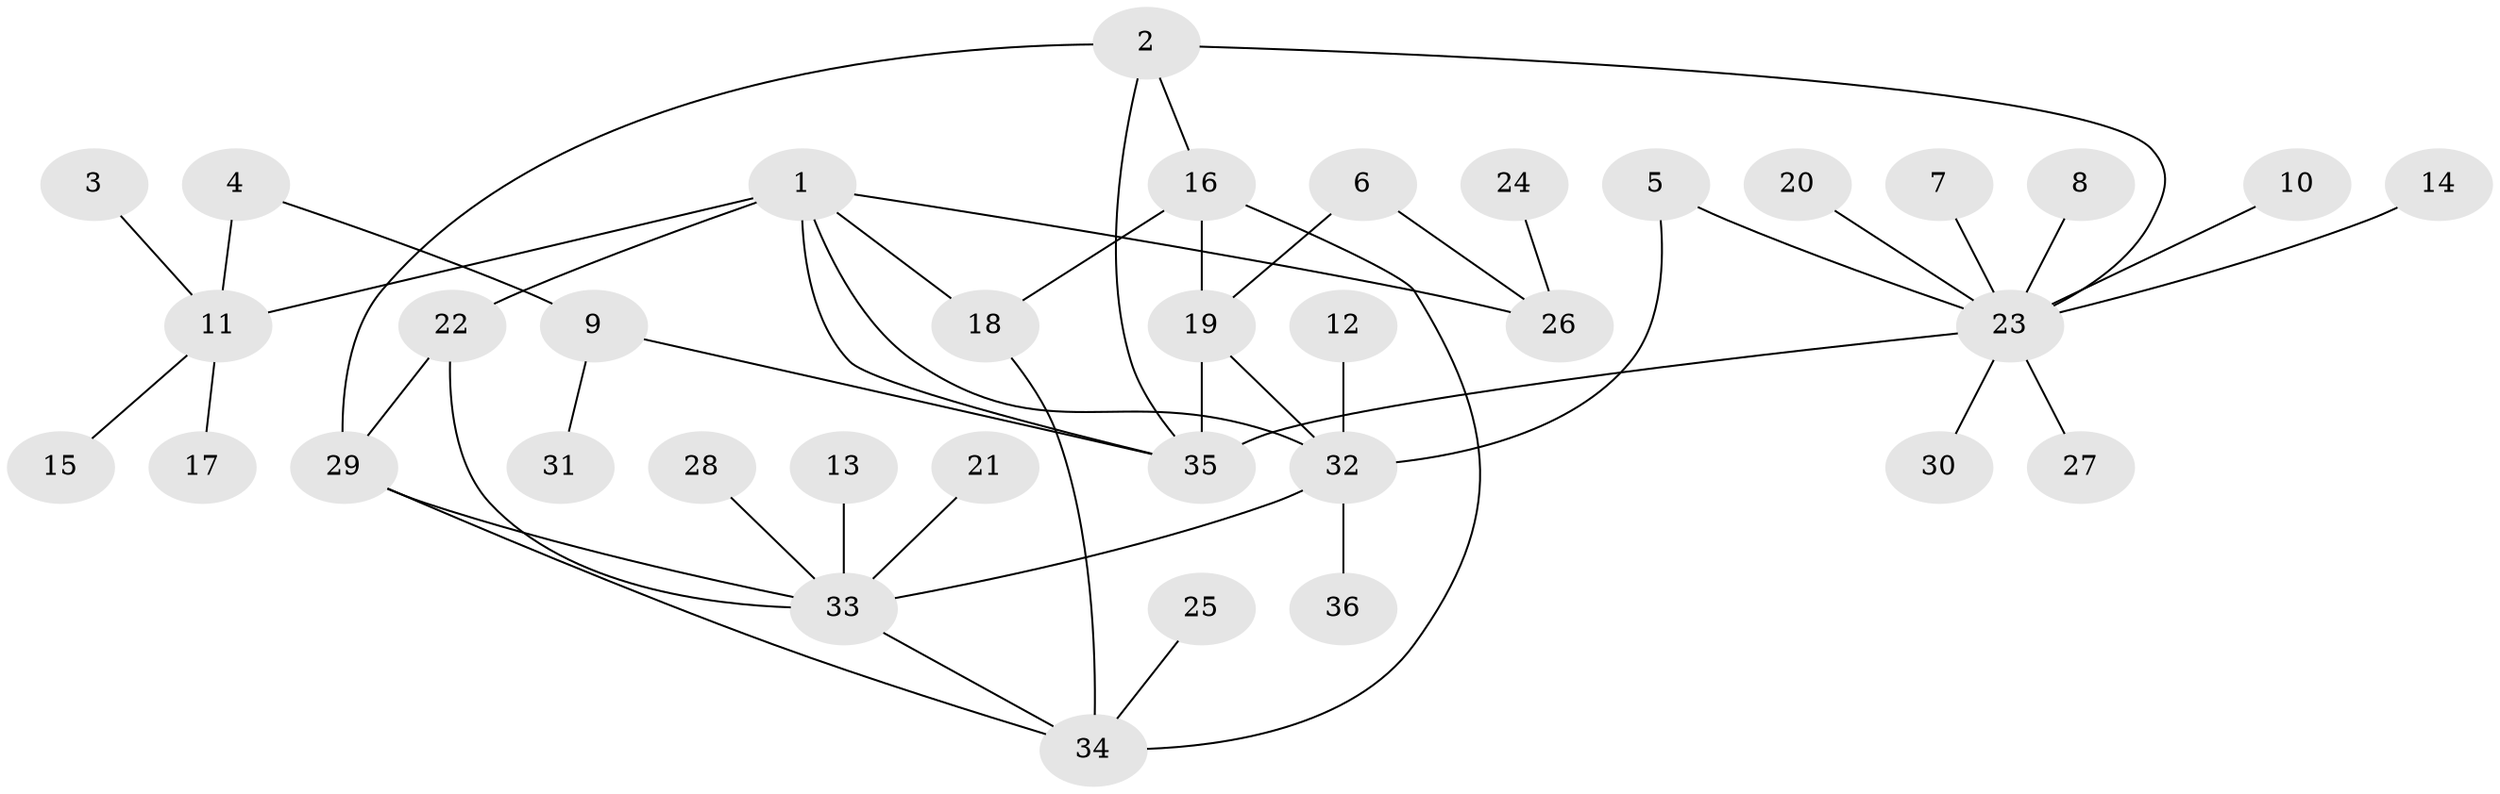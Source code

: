// original degree distribution, {4: 0.056338028169014086, 7: 0.014084507042253521, 5: 0.09859154929577464, 8: 0.014084507042253521, 12: 0.014084507042253521, 6: 0.028169014084507043, 9: 0.014084507042253521, 1: 0.5492957746478874, 3: 0.028169014084507043, 2: 0.18309859154929578}
// Generated by graph-tools (version 1.1) at 2025/37/03/04/25 23:37:42]
// undirected, 36 vertices, 48 edges
graph export_dot {
  node [color=gray90,style=filled];
  1;
  2;
  3;
  4;
  5;
  6;
  7;
  8;
  9;
  10;
  11;
  12;
  13;
  14;
  15;
  16;
  17;
  18;
  19;
  20;
  21;
  22;
  23;
  24;
  25;
  26;
  27;
  28;
  29;
  30;
  31;
  32;
  33;
  34;
  35;
  36;
  1 -- 11 [weight=2.0];
  1 -- 18 [weight=1.0];
  1 -- 22 [weight=1.0];
  1 -- 26 [weight=1.0];
  1 -- 32 [weight=1.0];
  1 -- 35 [weight=1.0];
  2 -- 16 [weight=1.0];
  2 -- 23 [weight=1.0];
  2 -- 29 [weight=1.0];
  2 -- 35 [weight=1.0];
  3 -- 11 [weight=1.0];
  4 -- 9 [weight=1.0];
  4 -- 11 [weight=1.0];
  5 -- 23 [weight=1.0];
  5 -- 32 [weight=1.0];
  6 -- 19 [weight=1.0];
  6 -- 26 [weight=1.0];
  7 -- 23 [weight=1.0];
  8 -- 23 [weight=1.0];
  9 -- 31 [weight=1.0];
  9 -- 35 [weight=1.0];
  10 -- 23 [weight=1.0];
  11 -- 15 [weight=1.0];
  11 -- 17 [weight=1.0];
  12 -- 32 [weight=1.0];
  13 -- 33 [weight=1.0];
  14 -- 23 [weight=1.0];
  16 -- 18 [weight=1.0];
  16 -- 19 [weight=1.0];
  16 -- 34 [weight=1.0];
  18 -- 34 [weight=1.0];
  19 -- 32 [weight=2.0];
  19 -- 35 [weight=1.0];
  20 -- 23 [weight=1.0];
  21 -- 33 [weight=1.0];
  22 -- 29 [weight=1.0];
  22 -- 33 [weight=1.0];
  23 -- 27 [weight=1.0];
  23 -- 30 [weight=1.0];
  23 -- 35 [weight=1.0];
  24 -- 26 [weight=1.0];
  25 -- 34 [weight=1.0];
  28 -- 33 [weight=1.0];
  29 -- 33 [weight=1.0];
  29 -- 34 [weight=1.0];
  32 -- 33 [weight=1.0];
  32 -- 36 [weight=1.0];
  33 -- 34 [weight=1.0];
}
